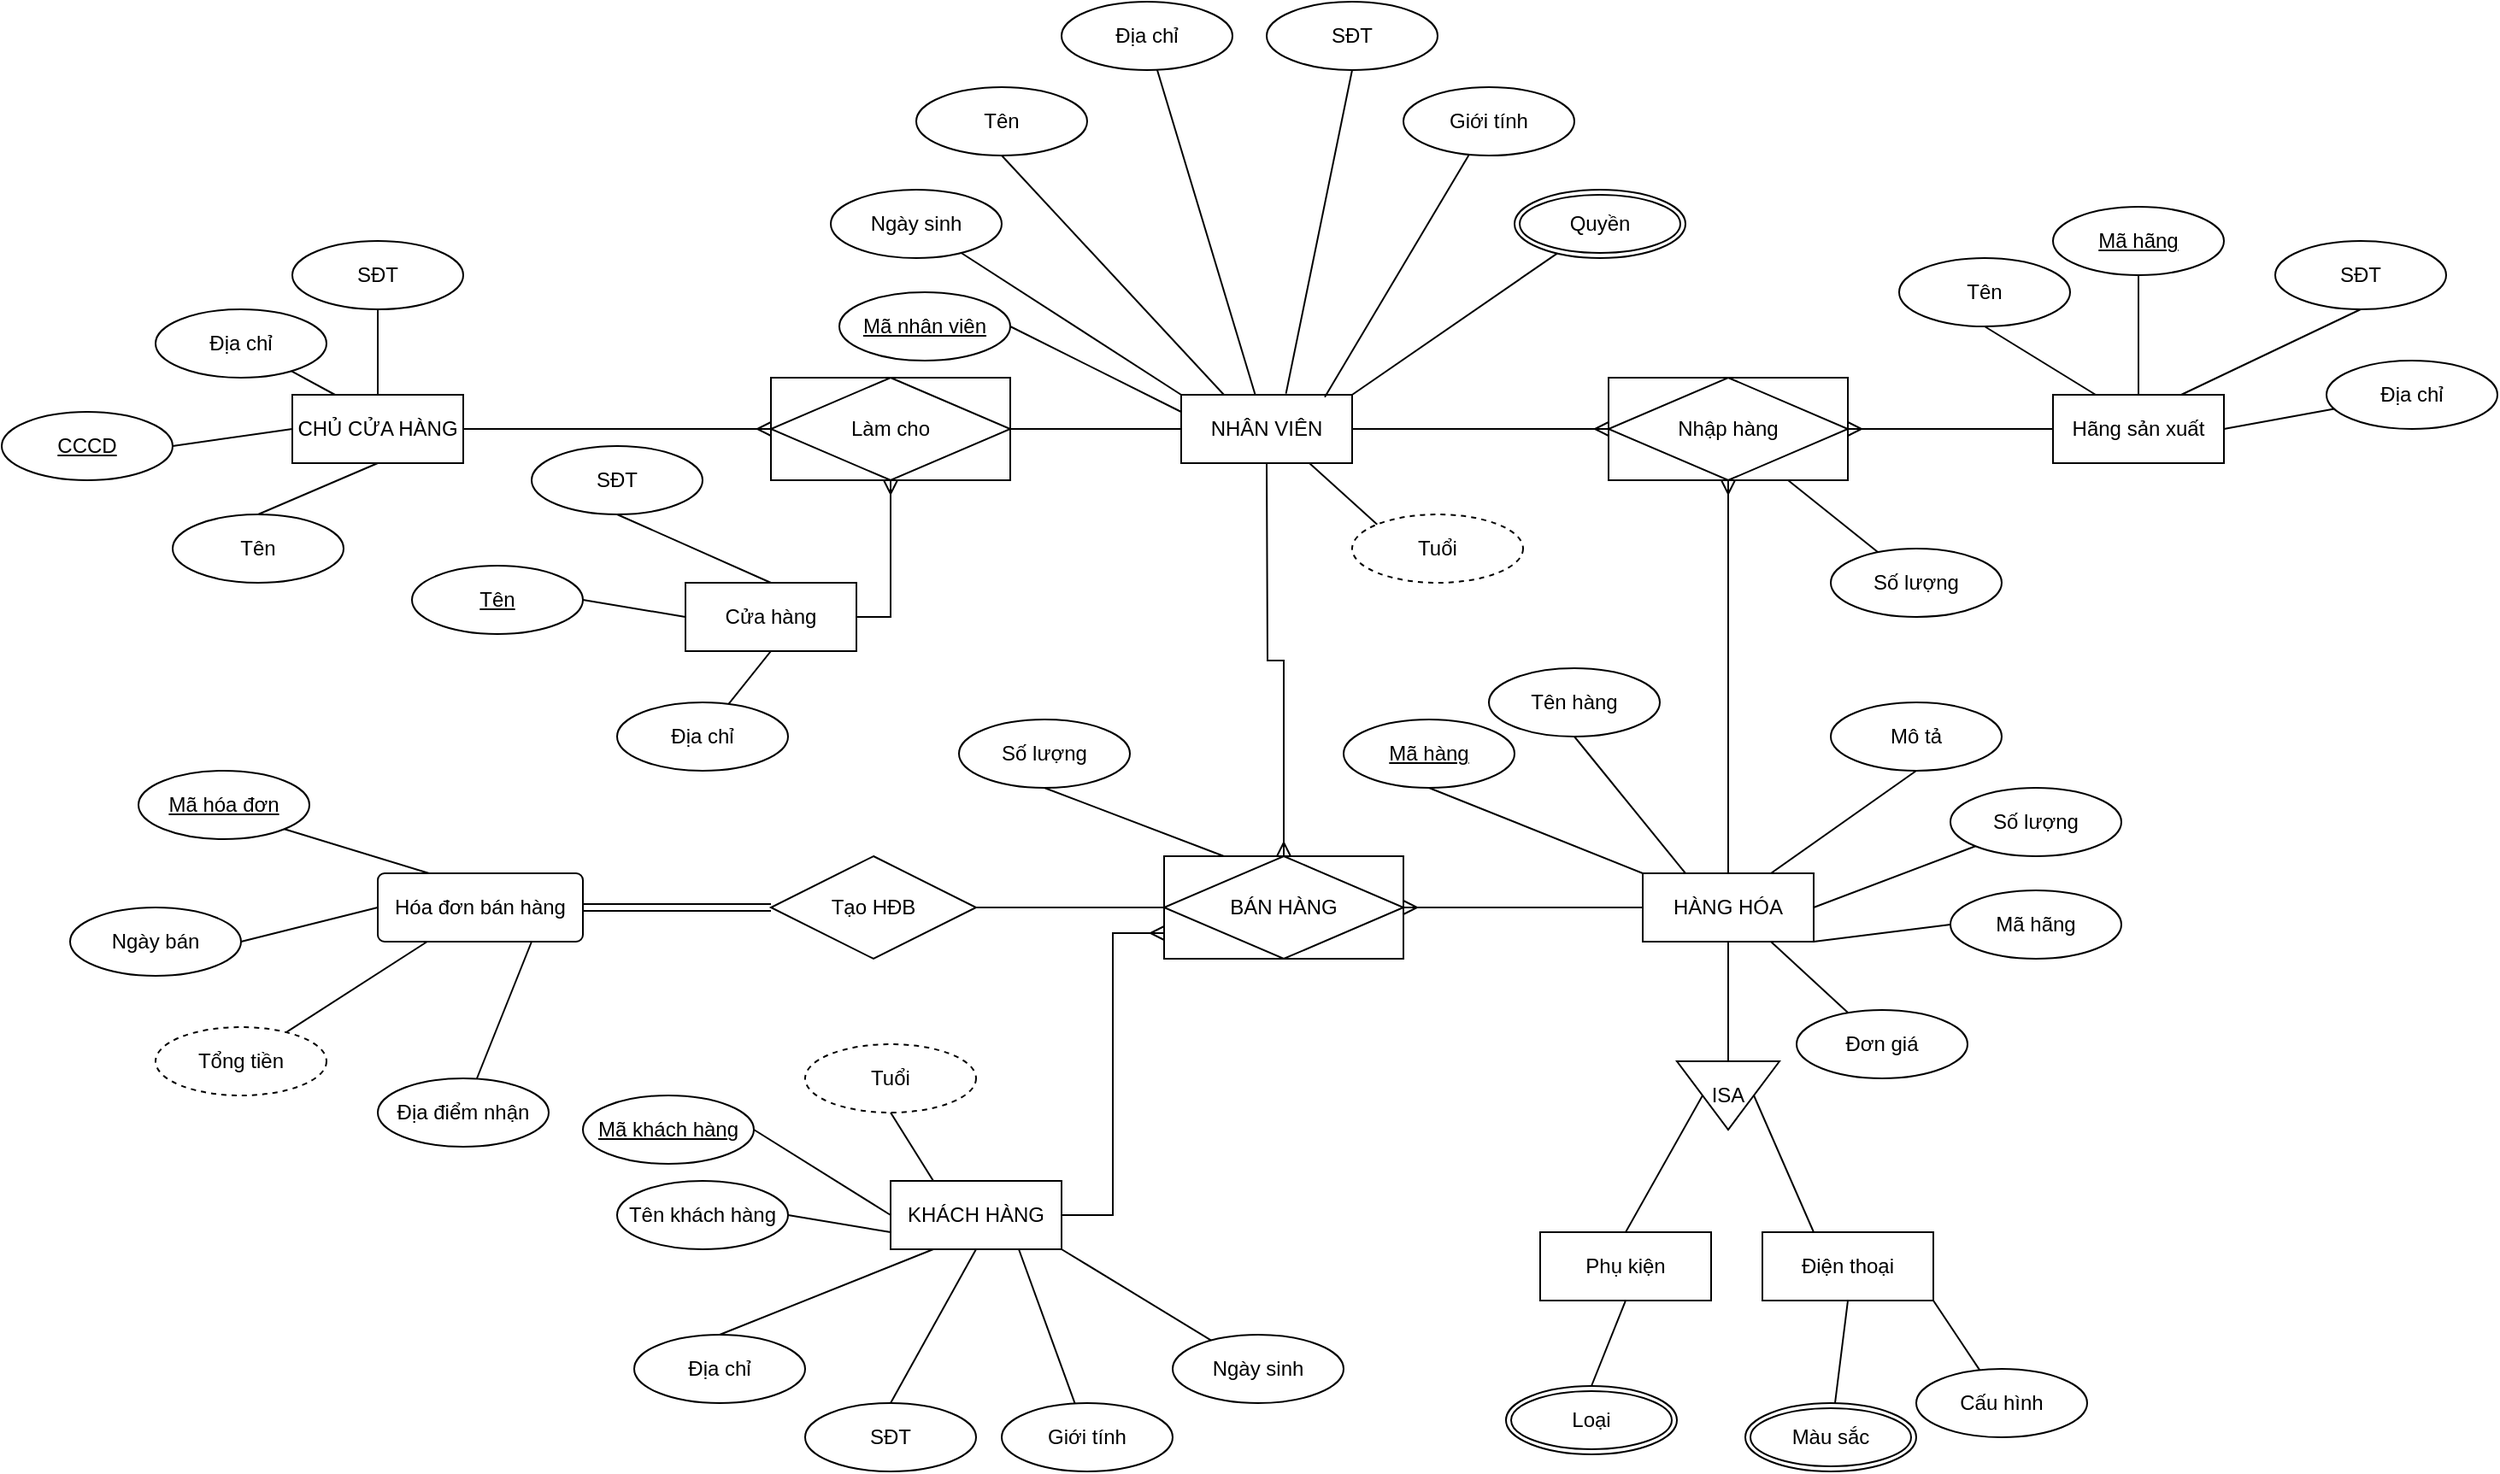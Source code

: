 <mxfile version="20.5.3" type="github">
  <diagram id="R2lEEEUBdFMjLlhIrx00" name="Page-1">
    <mxGraphModel dx="1632" dy="1568" grid="1" gridSize="10" guides="1" tooltips="1" connect="1" arrows="1" fold="1" page="1" pageScale="1" pageWidth="850" pageHeight="1100" math="0" shadow="0" extFonts="Permanent Marker^https://fonts.googleapis.com/css?family=Permanent+Marker">
      <root>
        <mxCell id="0" />
        <mxCell id="1" parent="0" />
        <mxCell id="MtX7xaCDXaW55iBjpOm6-78" value="Hóa đơn bán hàng" style="rounded=1;arcSize=10;whiteSpace=wrap;html=1;align=center;shadow=0;" parent="1" vertex="1">
          <mxGeometry x="10" y="360" width="120" height="40" as="geometry" />
        </mxCell>
        <mxCell id="MtX7xaCDXaW55iBjpOm6-1" value="BÁN HÀNG" style="shape=associativeEntity;whiteSpace=wrap;html=1;align=center;" parent="1" vertex="1">
          <mxGeometry x="470" y="350" width="140" height="60" as="geometry" />
        </mxCell>
        <mxCell id="MtX7xaCDXaW55iBjpOm6-67" value="Tạo HĐB" style="shape=rhombus;perimeter=rhombusPerimeter;whiteSpace=wrap;html=1;align=center;" parent="1" vertex="1">
          <mxGeometry x="240" y="350" width="120" height="60" as="geometry" />
        </mxCell>
        <mxCell id="MtX7xaCDXaW55iBjpOm6-68" value="" style="shape=link;html=1;rounded=0;exitX=0;exitY=0.5;exitDx=0;exitDy=0;entryX=1;entryY=0.5;entryDx=0;entryDy=0;" parent="1" source="MtX7xaCDXaW55iBjpOm6-67" target="MtX7xaCDXaW55iBjpOm6-78" edge="1">
          <mxGeometry relative="1" as="geometry">
            <mxPoint x="250" y="180" as="sourcePoint" />
            <mxPoint x="150" y="250" as="targetPoint" />
          </mxGeometry>
        </mxCell>
        <mxCell id="MtX7xaCDXaW55iBjpOm6-70" value="" style="endArrow=none;html=1;rounded=0;exitX=1;exitY=0.5;exitDx=0;exitDy=0;entryX=0;entryY=0.5;entryDx=0;entryDy=0;" parent="1" source="MtX7xaCDXaW55iBjpOm6-67" target="MtX7xaCDXaW55iBjpOm6-1" edge="1">
          <mxGeometry width="50" height="50" relative="1" as="geometry">
            <mxPoint x="400" y="270" as="sourcePoint" />
            <mxPoint x="450" y="220" as="targetPoint" />
          </mxGeometry>
        </mxCell>
        <mxCell id="MtX7xaCDXaW55iBjpOm6-81" value="" style="endArrow=none;html=1;rounded=0;exitX=0.75;exitY=1;exitDx=0;exitDy=0;" parent="1" source="MtX7xaCDXaW55iBjpOm6-78" target="MtX7xaCDXaW55iBjpOm6-82" edge="1">
          <mxGeometry relative="1" as="geometry">
            <mxPoint x="280" y="280" as="sourcePoint" />
            <mxPoint x="440" y="280" as="targetPoint" />
          </mxGeometry>
        </mxCell>
        <mxCell id="MtX7xaCDXaW55iBjpOm6-82" value="Địa điểm nhận" style="ellipse;whiteSpace=wrap;html=1;align=center;shadow=0;" parent="1" vertex="1">
          <mxGeometry x="10" y="480" width="100" height="40" as="geometry" />
        </mxCell>
        <mxCell id="MtX7xaCDXaW55iBjpOm6-83" value="" style="endArrow=none;html=1;rounded=0;" parent="1" source="MtX7xaCDXaW55iBjpOm6-78" target="MtX7xaCDXaW55iBjpOm6-84" edge="1">
          <mxGeometry relative="1" as="geometry">
            <mxPoint x="-100" y="320" as="sourcePoint" />
            <mxPoint x="60" y="320" as="targetPoint" />
          </mxGeometry>
        </mxCell>
        <mxCell id="MtX7xaCDXaW55iBjpOm6-84" value="Tổng tiền" style="ellipse;whiteSpace=wrap;html=1;align=center;dashed=1;shadow=0;" parent="1" vertex="1">
          <mxGeometry x="-120" y="450" width="100" height="40" as="geometry" />
        </mxCell>
        <mxCell id="MtX7xaCDXaW55iBjpOm6-87" value="Ngày bán" style="ellipse;whiteSpace=wrap;html=1;align=center;shadow=0;" parent="1" vertex="1">
          <mxGeometry x="-170" y="380" width="100" height="40" as="geometry" />
        </mxCell>
        <mxCell id="MtX7xaCDXaW55iBjpOm6-88" value="" style="endArrow=none;html=1;rounded=0;exitX=1;exitY=0.5;exitDx=0;exitDy=0;entryX=0;entryY=0.5;entryDx=0;entryDy=0;" parent="1" source="MtX7xaCDXaW55iBjpOm6-87" target="MtX7xaCDXaW55iBjpOm6-78" edge="1">
          <mxGeometry relative="1" as="geometry">
            <mxPoint x="-130" y="240" as="sourcePoint" />
            <mxPoint x="30" y="240" as="targetPoint" />
          </mxGeometry>
        </mxCell>
        <mxCell id="MtX7xaCDXaW55iBjpOm6-89" value="Mã hóa đơn" style="ellipse;whiteSpace=wrap;html=1;align=center;fontStyle=4;shadow=0;" parent="1" vertex="1">
          <mxGeometry x="-130" y="300" width="100" height="40" as="geometry" />
        </mxCell>
        <mxCell id="MtX7xaCDXaW55iBjpOm6-90" value="" style="endArrow=none;html=1;rounded=0;entryX=0.25;entryY=0;entryDx=0;entryDy=0;exitX=1;exitY=1;exitDx=0;exitDy=0;" parent="1" source="MtX7xaCDXaW55iBjpOm6-89" target="MtX7xaCDXaW55iBjpOm6-78" edge="1">
          <mxGeometry relative="1" as="geometry">
            <mxPoint x="-50" y="199.5" as="sourcePoint" />
            <mxPoint x="110" y="199.5" as="targetPoint" />
          </mxGeometry>
        </mxCell>
        <mxCell id="MtX7xaCDXaW55iBjpOm6-94" value="" style="edgeStyle=entityRelationEdgeStyle;fontSize=12;html=1;endArrow=ERmany;rounded=0;strokeColor=default;entryX=0;entryY=0.75;entryDx=0;entryDy=0;exitX=1;exitY=0.5;exitDx=0;exitDy=0;" parent="1" source="MtX7xaCDXaW55iBjpOm6-95" target="MtX7xaCDXaW55iBjpOm6-1" edge="1">
          <mxGeometry width="100" height="100" relative="1" as="geometry">
            <mxPoint x="420" y="490" as="sourcePoint" />
            <mxPoint x="500" y="370" as="targetPoint" />
          </mxGeometry>
        </mxCell>
        <mxCell id="MtX7xaCDXaW55iBjpOm6-95" value="KHÁCH HÀNG" style="whiteSpace=wrap;html=1;align=center;shadow=0;" parent="1" vertex="1">
          <mxGeometry x="310" y="540" width="100" height="40" as="geometry" />
        </mxCell>
        <mxCell id="MtX7xaCDXaW55iBjpOm6-96" value="" style="endArrow=none;html=1;rounded=0;strokeColor=default;entryX=0.25;entryY=0;entryDx=0;entryDy=0;exitX=0.5;exitY=1;exitDx=0;exitDy=0;" parent="1" source="MtX7xaCDXaW55iBjpOm6-97" target="MtX7xaCDXaW55iBjpOm6-1" edge="1">
          <mxGeometry relative="1" as="geometry">
            <mxPoint x="400" y="170" as="sourcePoint" />
            <mxPoint x="480" y="140" as="targetPoint" />
          </mxGeometry>
        </mxCell>
        <mxCell id="MtX7xaCDXaW55iBjpOm6-97" value="Số lượng" style="ellipse;whiteSpace=wrap;html=1;align=center;shadow=0;" parent="1" vertex="1">
          <mxGeometry x="350" y="270" width="100" height="40" as="geometry" />
        </mxCell>
        <mxCell id="MtX7xaCDXaW55iBjpOm6-98" value="Tuổi" style="ellipse;whiteSpace=wrap;html=1;align=center;dashed=1;shadow=0;" parent="1" vertex="1">
          <mxGeometry x="260" y="460" width="100" height="40" as="geometry" />
        </mxCell>
        <mxCell id="MtX7xaCDXaW55iBjpOm6-99" value="" style="endArrow=none;html=1;rounded=0;strokeColor=default;exitX=0.5;exitY=1;exitDx=0;exitDy=0;entryX=0.25;entryY=0;entryDx=0;entryDy=0;" parent="1" source="MtX7xaCDXaW55iBjpOm6-98" target="MtX7xaCDXaW55iBjpOm6-95" edge="1">
          <mxGeometry relative="1" as="geometry">
            <mxPoint x="120" y="550" as="sourcePoint" />
            <mxPoint x="280" y="550" as="targetPoint" />
          </mxGeometry>
        </mxCell>
        <mxCell id="MtX7xaCDXaW55iBjpOm6-100" value="Mã khách hàng" style="ellipse;whiteSpace=wrap;html=1;align=center;fontStyle=4;shadow=0;" parent="1" vertex="1">
          <mxGeometry x="130" y="490" width="100" height="40" as="geometry" />
        </mxCell>
        <mxCell id="MtX7xaCDXaW55iBjpOm6-101" value="" style="endArrow=none;html=1;rounded=0;strokeColor=default;exitX=1;exitY=0.5;exitDx=0;exitDy=0;entryX=0;entryY=0.5;entryDx=0;entryDy=0;" parent="1" source="MtX7xaCDXaW55iBjpOm6-100" target="MtX7xaCDXaW55iBjpOm6-95" edge="1">
          <mxGeometry relative="1" as="geometry">
            <mxPoint x="210" y="560" as="sourcePoint" />
            <mxPoint x="310" y="490" as="targetPoint" />
          </mxGeometry>
        </mxCell>
        <mxCell id="MtX7xaCDXaW55iBjpOm6-103" value="Tên khách hàng" style="ellipse;whiteSpace=wrap;html=1;align=center;shadow=0;" parent="1" vertex="1">
          <mxGeometry x="150" y="540" width="100" height="40" as="geometry" />
        </mxCell>
        <mxCell id="MtX7xaCDXaW55iBjpOm6-104" value="" style="endArrow=none;html=1;rounded=0;strokeColor=default;exitX=1;exitY=0.5;exitDx=0;exitDy=0;entryX=0;entryY=0.75;entryDx=0;entryDy=0;" parent="1" source="MtX7xaCDXaW55iBjpOm6-103" target="MtX7xaCDXaW55iBjpOm6-95" edge="1">
          <mxGeometry relative="1" as="geometry">
            <mxPoint x="260" y="529.38" as="sourcePoint" />
            <mxPoint x="410" y="529" as="targetPoint" />
          </mxGeometry>
        </mxCell>
        <mxCell id="MtX7xaCDXaW55iBjpOm6-105" value="Địa chỉ" style="ellipse;whiteSpace=wrap;html=1;align=center;shadow=0;" parent="1" vertex="1">
          <mxGeometry x="160" y="630" width="100" height="40" as="geometry" />
        </mxCell>
        <mxCell id="MtX7xaCDXaW55iBjpOm6-106" value="" style="endArrow=none;html=1;rounded=0;strokeColor=default;exitX=0.5;exitY=0;exitDx=0;exitDy=0;entryX=0.25;entryY=1;entryDx=0;entryDy=0;" parent="1" source="MtX7xaCDXaW55iBjpOm6-105" target="MtX7xaCDXaW55iBjpOm6-95" edge="1">
          <mxGeometry relative="1" as="geometry">
            <mxPoint x="20" y="390" as="sourcePoint" />
            <mxPoint x="180" y="390" as="targetPoint" />
          </mxGeometry>
        </mxCell>
        <mxCell id="MtX7xaCDXaW55iBjpOm6-107" value="" style="endArrow=none;html=1;rounded=0;strokeColor=default;exitX=0.5;exitY=0;exitDx=0;exitDy=0;entryX=0.5;entryY=1;entryDx=0;entryDy=0;" parent="1" source="MtX7xaCDXaW55iBjpOm6-109" target="MtX7xaCDXaW55iBjpOm6-95" edge="1">
          <mxGeometry relative="1" as="geometry">
            <mxPoint x="20" y="390" as="sourcePoint" />
            <mxPoint x="180" y="390" as="targetPoint" />
          </mxGeometry>
        </mxCell>
        <mxCell id="MtX7xaCDXaW55iBjpOm6-109" value="SĐT" style="ellipse;whiteSpace=wrap;html=1;align=center;shadow=0;" parent="1" vertex="1">
          <mxGeometry x="260" y="670" width="100" height="40" as="geometry" />
        </mxCell>
        <mxCell id="MtX7xaCDXaW55iBjpOm6-113" value="" style="endArrow=none;html=1;rounded=0;strokeColor=default;exitX=0.75;exitY=1;exitDx=0;exitDy=0;" parent="1" source="MtX7xaCDXaW55iBjpOm6-95" target="MtX7xaCDXaW55iBjpOm6-114" edge="1">
          <mxGeometry relative="1" as="geometry">
            <mxPoint x="20" y="390" as="sourcePoint" />
            <mxPoint x="480" y="550" as="targetPoint" />
          </mxGeometry>
        </mxCell>
        <mxCell id="MtX7xaCDXaW55iBjpOm6-114" value="Giới tính" style="ellipse;whiteSpace=wrap;html=1;align=center;shadow=0;" parent="1" vertex="1">
          <mxGeometry x="375" y="670" width="100" height="40" as="geometry" />
        </mxCell>
        <mxCell id="MtX7xaCDXaW55iBjpOm6-115" value="" style="endArrow=none;html=1;rounded=0;strokeColor=default;exitX=1;exitY=1;exitDx=0;exitDy=0;" parent="1" source="MtX7xaCDXaW55iBjpOm6-95" target="MtX7xaCDXaW55iBjpOm6-116" edge="1">
          <mxGeometry relative="1" as="geometry">
            <mxPoint x="20" y="390" as="sourcePoint" />
            <mxPoint x="570" y="550" as="targetPoint" />
          </mxGeometry>
        </mxCell>
        <mxCell id="MtX7xaCDXaW55iBjpOm6-116" value="Ngày sinh" style="ellipse;whiteSpace=wrap;html=1;align=center;shadow=0;direction=west;" parent="1" vertex="1">
          <mxGeometry x="475" y="630" width="100" height="40" as="geometry" />
        </mxCell>
        <mxCell id="a2MiJJkGT9Ku3auaw1OA-1" value="" style="edgeStyle=orthogonalEdgeStyle;fontSize=12;html=1;endArrow=ERmany;rounded=0;elbow=vertical;entryX=0.5;entryY=0;entryDx=0;entryDy=0;" parent="1" target="MtX7xaCDXaW55iBjpOm6-1" edge="1">
          <mxGeometry width="100" height="100" relative="1" as="geometry">
            <mxPoint x="530" y="120" as="sourcePoint" />
            <mxPoint x="530" y="220" as="targetPoint" />
          </mxGeometry>
        </mxCell>
        <mxCell id="a2MiJJkGT9Ku3auaw1OA-3" value="NHÂN VIÊN" style="whiteSpace=wrap;html=1;align=center;" parent="1" vertex="1">
          <mxGeometry x="480" y="80" width="100" height="40" as="geometry" />
        </mxCell>
        <mxCell id="a2MiJJkGT9Ku3auaw1OA-4" value="Tuổi" style="ellipse;whiteSpace=wrap;html=1;align=center;dashed=1;" parent="1" vertex="1">
          <mxGeometry x="580" y="150" width="100" height="40" as="geometry" />
        </mxCell>
        <mxCell id="a2MiJJkGT9Ku3auaw1OA-7" value="Quyền" style="ellipse;shape=doubleEllipse;margin=3;whiteSpace=wrap;html=1;align=center;" parent="1" vertex="1">
          <mxGeometry x="675" y="-40" width="100" height="40" as="geometry" />
        </mxCell>
        <mxCell id="a2MiJJkGT9Ku3auaw1OA-10" value="" style="endArrow=none;html=1;rounded=0;elbow=vertical;exitX=0.75;exitY=1;exitDx=0;exitDy=0;entryX=0;entryY=0;entryDx=0;entryDy=0;" parent="1" source="a2MiJJkGT9Ku3auaw1OA-3" target="a2MiJJkGT9Ku3auaw1OA-4" edge="1">
          <mxGeometry relative="1" as="geometry">
            <mxPoint x="490" y="250" as="sourcePoint" />
            <mxPoint x="650" y="250" as="targetPoint" />
          </mxGeometry>
        </mxCell>
        <mxCell id="a2MiJJkGT9Ku3auaw1OA-11" value="" style="endArrow=none;html=1;rounded=0;elbow=vertical;exitX=1;exitY=0;exitDx=0;exitDy=0;" parent="1" source="a2MiJJkGT9Ku3auaw1OA-3" target="a2MiJJkGT9Ku3auaw1OA-7" edge="1">
          <mxGeometry relative="1" as="geometry">
            <mxPoint x="490" y="250" as="sourcePoint" />
            <mxPoint x="650" y="250" as="targetPoint" />
          </mxGeometry>
        </mxCell>
        <mxCell id="a2MiJJkGT9Ku3auaw1OA-12" value="" style="endArrow=none;html=1;rounded=0;elbow=vertical;exitX=0.84;exitY=0.033;exitDx=0;exitDy=0;exitPerimeter=0;" parent="1" source="a2MiJJkGT9Ku3auaw1OA-3" target="a2MiJJkGT9Ku3auaw1OA-13" edge="1">
          <mxGeometry relative="1" as="geometry">
            <mxPoint x="490" y="250" as="sourcePoint" />
            <mxPoint x="640" y="70" as="targetPoint" />
          </mxGeometry>
        </mxCell>
        <mxCell id="a2MiJJkGT9Ku3auaw1OA-13" value="Giới tính" style="ellipse;whiteSpace=wrap;html=1;align=center;" parent="1" vertex="1">
          <mxGeometry x="610" y="-100" width="100" height="40" as="geometry" />
        </mxCell>
        <mxCell id="a2MiJJkGT9Ku3auaw1OA-14" value="SĐT" style="ellipse;whiteSpace=wrap;html=1;align=center;" parent="1" vertex="1">
          <mxGeometry x="530" y="-150" width="100" height="40" as="geometry" />
        </mxCell>
        <mxCell id="a2MiJJkGT9Ku3auaw1OA-15" value="" style="endArrow=none;html=1;rounded=0;elbow=vertical;entryX=0.5;entryY=1;entryDx=0;entryDy=0;exitX=0.613;exitY=-0.017;exitDx=0;exitDy=0;exitPerimeter=0;" parent="1" source="a2MiJJkGT9Ku3auaw1OA-3" target="a2MiJJkGT9Ku3auaw1OA-14" edge="1">
          <mxGeometry relative="1" as="geometry">
            <mxPoint x="550" y="80" as="sourcePoint" />
            <mxPoint x="650" y="250" as="targetPoint" />
          </mxGeometry>
        </mxCell>
        <mxCell id="a2MiJJkGT9Ku3auaw1OA-17" value="" style="endArrow=none;html=1;rounded=0;elbow=vertical;exitX=0.433;exitY=0;exitDx=0;exitDy=0;exitPerimeter=0;" parent="1" source="a2MiJJkGT9Ku3auaw1OA-3" target="a2MiJJkGT9Ku3auaw1OA-18" edge="1">
          <mxGeometry relative="1" as="geometry">
            <mxPoint x="490" y="250" as="sourcePoint" />
            <mxPoint x="460" y="50" as="targetPoint" />
          </mxGeometry>
        </mxCell>
        <mxCell id="a2MiJJkGT9Ku3auaw1OA-18" value="Địa chỉ" style="ellipse;whiteSpace=wrap;html=1;align=center;" parent="1" vertex="1">
          <mxGeometry x="410" y="-150" width="100" height="40" as="geometry" />
        </mxCell>
        <mxCell id="a2MiJJkGT9Ku3auaw1OA-20" value="Tên" style="ellipse;whiteSpace=wrap;html=1;align=center;" parent="1" vertex="1">
          <mxGeometry x="325" y="-100" width="100" height="40" as="geometry" />
        </mxCell>
        <mxCell id="a2MiJJkGT9Ku3auaw1OA-21" value="" style="endArrow=none;html=1;rounded=0;elbow=vertical;exitX=0.5;exitY=1;exitDx=0;exitDy=0;entryX=0.25;entryY=0;entryDx=0;entryDy=0;" parent="1" source="a2MiJJkGT9Ku3auaw1OA-20" target="a2MiJJkGT9Ku3auaw1OA-3" edge="1">
          <mxGeometry relative="1" as="geometry">
            <mxPoint x="490" y="250" as="sourcePoint" />
            <mxPoint x="650" y="250" as="targetPoint" />
          </mxGeometry>
        </mxCell>
        <mxCell id="a2MiJJkGT9Ku3auaw1OA-23" value="" style="endArrow=none;html=1;rounded=0;elbow=vertical;exitX=0;exitY=0;exitDx=0;exitDy=0;" parent="1" source="a2MiJJkGT9Ku3auaw1OA-3" target="a2MiJJkGT9Ku3auaw1OA-24" edge="1">
          <mxGeometry relative="1" as="geometry">
            <mxPoint x="490" y="250" as="sourcePoint" />
            <mxPoint x="410" y="120" as="targetPoint" />
          </mxGeometry>
        </mxCell>
        <mxCell id="a2MiJJkGT9Ku3auaw1OA-24" value="Ngày sinh" style="ellipse;whiteSpace=wrap;html=1;align=center;" parent="1" vertex="1">
          <mxGeometry x="275" y="-40" width="100" height="40" as="geometry" />
        </mxCell>
        <mxCell id="a2MiJJkGT9Ku3auaw1OA-26" value="" style="endArrow=none;html=1;rounded=0;elbow=vertical;exitX=0;exitY=0.25;exitDx=0;exitDy=0;entryX=1;entryY=0.5;entryDx=0;entryDy=0;" parent="1" source="a2MiJJkGT9Ku3auaw1OA-3" target="a2MiJJkGT9Ku3auaw1OA-30" edge="1">
          <mxGeometry relative="1" as="geometry">
            <mxPoint x="310" y="250" as="sourcePoint" />
            <mxPoint x="382.76" y="149.634" as="targetPoint" />
          </mxGeometry>
        </mxCell>
        <mxCell id="a2MiJJkGT9Ku3auaw1OA-30" value="Mã nhân viên" style="ellipse;whiteSpace=wrap;html=1;align=center;fontStyle=4;" parent="1" vertex="1">
          <mxGeometry x="280" y="20" width="100" height="40" as="geometry" />
        </mxCell>
        <mxCell id="a2MiJJkGT9Ku3auaw1OA-34" value="Làm cho" style="shape=associativeEntity;whiteSpace=wrap;html=1;align=center;" parent="1" vertex="1">
          <mxGeometry x="240" y="70" width="140" height="60" as="geometry" />
        </mxCell>
        <mxCell id="a2MiJJkGT9Ku3auaw1OA-35" value="" style="endArrow=none;html=1;rounded=0;elbow=vertical;exitX=1;exitY=0.5;exitDx=0;exitDy=0;entryX=0;entryY=0.5;entryDx=0;entryDy=0;" parent="1" source="a2MiJJkGT9Ku3auaw1OA-34" target="a2MiJJkGT9Ku3auaw1OA-3" edge="1">
          <mxGeometry relative="1" as="geometry">
            <mxPoint x="310" y="90" as="sourcePoint" />
            <mxPoint x="470" y="90" as="targetPoint" />
          </mxGeometry>
        </mxCell>
        <mxCell id="a2MiJJkGT9Ku3auaw1OA-39" value="" style="edgeStyle=orthogonalEdgeStyle;fontSize=12;html=1;endArrow=ERmany;rounded=0;elbow=vertical;entryX=0.5;entryY=1;entryDx=0;entryDy=0;exitX=1;exitY=0.5;exitDx=0;exitDy=0;" parent="1" source="a2MiJJkGT9Ku3auaw1OA-40" target="a2MiJJkGT9Ku3auaw1OA-34" edge="1">
          <mxGeometry width="100" height="100" relative="1" as="geometry">
            <mxPoint x="190" y="190" as="sourcePoint" />
            <mxPoint x="140" y="150" as="targetPoint" />
          </mxGeometry>
        </mxCell>
        <mxCell id="a2MiJJkGT9Ku3auaw1OA-40" value="Cửa hàng" style="whiteSpace=wrap;html=1;align=center;" parent="1" vertex="1">
          <mxGeometry x="190" y="190" width="100" height="40" as="geometry" />
        </mxCell>
        <mxCell id="a2MiJJkGT9Ku3auaw1OA-41" value="SĐT" style="ellipse;whiteSpace=wrap;html=1;align=center;" parent="1" vertex="1">
          <mxGeometry x="100" y="110" width="100" height="40" as="geometry" />
        </mxCell>
        <mxCell id="a2MiJJkGT9Ku3auaw1OA-42" value="Tên" style="ellipse;whiteSpace=wrap;html=1;align=center;fontStyle=4;" parent="1" vertex="1">
          <mxGeometry x="30" y="180" width="100" height="40" as="geometry" />
        </mxCell>
        <mxCell id="a2MiJJkGT9Ku3auaw1OA-43" value="" style="endArrow=none;html=1;rounded=0;elbow=vertical;exitX=0.5;exitY=1;exitDx=0;exitDy=0;entryX=0.5;entryY=0;entryDx=0;entryDy=0;" parent="1" source="a2MiJJkGT9Ku3auaw1OA-41" target="a2MiJJkGT9Ku3auaw1OA-40" edge="1">
          <mxGeometry relative="1" as="geometry">
            <mxPoint x="10" y="200" as="sourcePoint" />
            <mxPoint x="170" y="200" as="targetPoint" />
          </mxGeometry>
        </mxCell>
        <mxCell id="a2MiJJkGT9Ku3auaw1OA-44" value="" style="endArrow=none;html=1;rounded=0;elbow=vertical;exitX=1;exitY=0.5;exitDx=0;exitDy=0;entryX=0;entryY=0.5;entryDx=0;entryDy=0;" parent="1" source="a2MiJJkGT9Ku3auaw1OA-42" target="a2MiJJkGT9Ku3auaw1OA-40" edge="1">
          <mxGeometry relative="1" as="geometry">
            <mxPoint x="10" y="200" as="sourcePoint" />
            <mxPoint x="170" y="200" as="targetPoint" />
          </mxGeometry>
        </mxCell>
        <mxCell id="a2MiJJkGT9Ku3auaw1OA-45" value="" style="endArrow=none;html=1;rounded=0;elbow=vertical;exitX=0.5;exitY=1;exitDx=0;exitDy=0;" parent="1" source="a2MiJJkGT9Ku3auaw1OA-40" target="a2MiJJkGT9Ku3auaw1OA-46" edge="1">
          <mxGeometry relative="1" as="geometry">
            <mxPoint x="10" y="200" as="sourcePoint" />
            <mxPoint x="160" y="300" as="targetPoint" />
          </mxGeometry>
        </mxCell>
        <mxCell id="a2MiJJkGT9Ku3auaw1OA-46" value="Địa chỉ" style="ellipse;whiteSpace=wrap;html=1;align=center;" parent="1" vertex="1">
          <mxGeometry x="150" y="260" width="100" height="40" as="geometry" />
        </mxCell>
        <mxCell id="a2MiJJkGT9Ku3auaw1OA-47" value="" style="edgeStyle=entityRelationEdgeStyle;fontSize=12;html=1;endArrow=ERmany;rounded=0;elbow=vertical;entryX=0;entryY=0.5;entryDx=0;entryDy=0;exitX=1;exitY=0.5;exitDx=0;exitDy=0;" parent="1" source="a2MiJJkGT9Ku3auaw1OA-48" target="a2MiJJkGT9Ku3auaw1OA-34" edge="1">
          <mxGeometry width="100" height="100" relative="1" as="geometry">
            <mxPoint x="70" y="100" as="sourcePoint" />
            <mxPoint x="140" y="150" as="targetPoint" />
          </mxGeometry>
        </mxCell>
        <mxCell id="a2MiJJkGT9Ku3auaw1OA-48" value="CHỦ CỬA HÀNG" style="whiteSpace=wrap;html=1;align=center;" parent="1" vertex="1">
          <mxGeometry x="-40" y="80" width="100" height="40" as="geometry" />
        </mxCell>
        <mxCell id="a2MiJJkGT9Ku3auaw1OA-50" value="Tên" style="ellipse;whiteSpace=wrap;html=1;align=center;" parent="1" vertex="1">
          <mxGeometry x="-110" y="150" width="100" height="40" as="geometry" />
        </mxCell>
        <mxCell id="a2MiJJkGT9Ku3auaw1OA-53" value="" style="endArrow=none;html=1;rounded=0;elbow=vertical;exitX=0.5;exitY=0;exitDx=0;exitDy=0;entryX=0.5;entryY=1;entryDx=0;entryDy=0;" parent="1" source="a2MiJJkGT9Ku3auaw1OA-50" target="a2MiJJkGT9Ku3auaw1OA-48" edge="1">
          <mxGeometry relative="1" as="geometry">
            <mxPoint x="10" y="200" as="sourcePoint" />
            <mxPoint x="170" y="200" as="targetPoint" />
          </mxGeometry>
        </mxCell>
        <mxCell id="a2MiJJkGT9Ku3auaw1OA-54" value="SĐT" style="ellipse;whiteSpace=wrap;html=1;align=center;" parent="1" vertex="1">
          <mxGeometry x="-40" y="-10" width="100" height="40" as="geometry" />
        </mxCell>
        <mxCell id="a2MiJJkGT9Ku3auaw1OA-55" value="" style="endArrow=none;html=1;rounded=0;elbow=vertical;exitX=0.5;exitY=1;exitDx=0;exitDy=0;entryX=0.5;entryY=0;entryDx=0;entryDy=0;" parent="1" source="a2MiJJkGT9Ku3auaw1OA-54" target="a2MiJJkGT9Ku3auaw1OA-48" edge="1">
          <mxGeometry relative="1" as="geometry">
            <mxPoint x="10" y="200" as="sourcePoint" />
            <mxPoint x="170" y="200" as="targetPoint" />
          </mxGeometry>
        </mxCell>
        <mxCell id="a2MiJJkGT9Ku3auaw1OA-56" value="" style="endArrow=none;html=1;rounded=0;elbow=vertical;exitX=0.25;exitY=0;exitDx=0;exitDy=0;" parent="1" source="a2MiJJkGT9Ku3auaw1OA-48" target="a2MiJJkGT9Ku3auaw1OA-57" edge="1">
          <mxGeometry relative="1" as="geometry">
            <mxPoint x="10" y="200" as="sourcePoint" />
            <mxPoint x="-70" y="50" as="targetPoint" />
          </mxGeometry>
        </mxCell>
        <mxCell id="a2MiJJkGT9Ku3auaw1OA-57" value="Địa chỉ" style="ellipse;whiteSpace=wrap;html=1;align=center;" parent="1" vertex="1">
          <mxGeometry x="-120" y="30" width="100" height="40" as="geometry" />
        </mxCell>
        <mxCell id="a2MiJJkGT9Ku3auaw1OA-58" value="" style="endArrow=none;html=1;rounded=0;elbow=vertical;exitX=0;exitY=0.5;exitDx=0;exitDy=0;entryX=1;entryY=0.5;entryDx=0;entryDy=0;" parent="1" source="a2MiJJkGT9Ku3auaw1OA-48" target="a2MiJJkGT9Ku3auaw1OA-60" edge="1">
          <mxGeometry relative="1" as="geometry">
            <mxPoint x="10" y="200" as="sourcePoint" />
            <mxPoint x="-113.846" y="112.308" as="targetPoint" />
          </mxGeometry>
        </mxCell>
        <mxCell id="a2MiJJkGT9Ku3auaw1OA-60" value="CCCD" style="ellipse;whiteSpace=wrap;html=1;align=center;fontStyle=4;" parent="1" vertex="1">
          <mxGeometry x="-210" y="90" width="100" height="40" as="geometry" />
        </mxCell>
        <mxCell id="a2MiJJkGT9Ku3auaw1OA-62" value="" style="fontSize=12;html=1;endArrow=ERmany;rounded=0;elbow=vertical;exitX=0;exitY=0.5;exitDx=0;exitDy=0;" parent="1" source="a2MiJJkGT9Ku3auaw1OA-63" target="MtX7xaCDXaW55iBjpOm6-1" edge="1">
          <mxGeometry width="100" height="100" relative="1" as="geometry">
            <mxPoint x="750" y="380" as="sourcePoint" />
            <mxPoint x="780" y="190" as="targetPoint" />
          </mxGeometry>
        </mxCell>
        <mxCell id="a2MiJJkGT9Ku3auaw1OA-63" value="HÀNG HÓA" style="whiteSpace=wrap;html=1;align=center;" parent="1" vertex="1">
          <mxGeometry x="750" y="360" width="100" height="40" as="geometry" />
        </mxCell>
        <mxCell id="a2MiJJkGT9Ku3auaw1OA-64" value="" style="endArrow=none;html=1;rounded=0;elbow=vertical;entryX=0.25;entryY=0;entryDx=0;entryDy=0;exitX=0.5;exitY=1;exitDx=0;exitDy=0;" parent="1" source="a2MiJJkGT9Ku3auaw1OA-65" target="a2MiJJkGT9Ku3auaw1OA-63" edge="1">
          <mxGeometry relative="1" as="geometry">
            <mxPoint x="700" y="320" as="sourcePoint" />
            <mxPoint x="820" y="250" as="targetPoint" />
          </mxGeometry>
        </mxCell>
        <mxCell id="a2MiJJkGT9Ku3auaw1OA-65" value="Tên hàng" style="ellipse;whiteSpace=wrap;html=1;align=center;" parent="1" vertex="1">
          <mxGeometry x="660" y="240" width="100" height="40" as="geometry" />
        </mxCell>
        <mxCell id="a2MiJJkGT9Ku3auaw1OA-66" value="" style="endArrow=none;html=1;rounded=0;elbow=vertical;entryX=0;entryY=0;entryDx=0;entryDy=0;exitX=0.5;exitY=1;exitDx=0;exitDy=0;" parent="1" source="a2MiJJkGT9Ku3auaw1OA-67" target="a2MiJJkGT9Ku3auaw1OA-63" edge="1">
          <mxGeometry relative="1" as="geometry">
            <mxPoint x="660" y="250" as="sourcePoint" />
            <mxPoint x="820" y="250" as="targetPoint" />
          </mxGeometry>
        </mxCell>
        <mxCell id="a2MiJJkGT9Ku3auaw1OA-67" value="Mã hàng" style="ellipse;whiteSpace=wrap;html=1;align=center;fontStyle=4;" parent="1" vertex="1">
          <mxGeometry x="575" y="270" width="100" height="40" as="geometry" />
        </mxCell>
        <mxCell id="a2MiJJkGT9Ku3auaw1OA-68" value="" style="endArrow=none;html=1;rounded=0;elbow=vertical;exitX=0.75;exitY=0;exitDx=0;exitDy=0;entryX=0.5;entryY=1;entryDx=0;entryDy=0;" parent="1" source="a2MiJJkGT9Ku3auaw1OA-63" target="a2MiJJkGT9Ku3auaw1OA-69" edge="1">
          <mxGeometry relative="1" as="geometry">
            <mxPoint x="660" y="250" as="sourcePoint" />
            <mxPoint x="880" y="300" as="targetPoint" />
          </mxGeometry>
        </mxCell>
        <mxCell id="a2MiJJkGT9Ku3auaw1OA-69" value="Mô tả" style="ellipse;whiteSpace=wrap;html=1;align=center;" parent="1" vertex="1">
          <mxGeometry x="860" y="260" width="100" height="40" as="geometry" />
        </mxCell>
        <mxCell id="a2MiJJkGT9Ku3auaw1OA-70" value="Số lượng" style="ellipse;whiteSpace=wrap;html=1;align=center;" parent="1" vertex="1">
          <mxGeometry x="930" y="310" width="100" height="40" as="geometry" />
        </mxCell>
        <mxCell id="a2MiJJkGT9Ku3auaw1OA-71" value="" style="endArrow=none;html=1;rounded=0;elbow=vertical;exitX=1;exitY=0.5;exitDx=0;exitDy=0;entryX=0;entryY=1;entryDx=0;entryDy=0;" parent="1" source="a2MiJJkGT9Ku3auaw1OA-63" target="a2MiJJkGT9Ku3auaw1OA-70" edge="1">
          <mxGeometry relative="1" as="geometry">
            <mxPoint x="660" y="250" as="sourcePoint" />
            <mxPoint x="820" y="250" as="targetPoint" />
          </mxGeometry>
        </mxCell>
        <mxCell id="a2MiJJkGT9Ku3auaw1OA-72" value="Mã hãng" style="ellipse;whiteSpace=wrap;html=1;align=center;" parent="1" vertex="1">
          <mxGeometry x="930" y="370" width="100" height="40" as="geometry" />
        </mxCell>
        <mxCell id="a2MiJJkGT9Ku3auaw1OA-73" value="" style="endArrow=none;html=1;rounded=0;elbow=vertical;exitX=1;exitY=1;exitDx=0;exitDy=0;entryX=0;entryY=0.5;entryDx=0;entryDy=0;" parent="1" source="a2MiJJkGT9Ku3auaw1OA-63" target="a2MiJJkGT9Ku3auaw1OA-72" edge="1">
          <mxGeometry relative="1" as="geometry">
            <mxPoint x="660" y="250" as="sourcePoint" />
            <mxPoint x="820" y="250" as="targetPoint" />
          </mxGeometry>
        </mxCell>
        <mxCell id="a2MiJJkGT9Ku3auaw1OA-74" value="" style="endArrow=none;html=1;rounded=0;elbow=vertical;exitX=0.75;exitY=1;exitDx=0;exitDy=0;" parent="1" source="a2MiJJkGT9Ku3auaw1OA-63" target="a2MiJJkGT9Ku3auaw1OA-75" edge="1">
          <mxGeometry relative="1" as="geometry">
            <mxPoint x="660" y="250" as="sourcePoint" />
            <mxPoint x="900" y="440" as="targetPoint" />
          </mxGeometry>
        </mxCell>
        <mxCell id="a2MiJJkGT9Ku3auaw1OA-75" value="Đơn giá" style="ellipse;whiteSpace=wrap;html=1;align=center;" parent="1" vertex="1">
          <mxGeometry x="840" y="440" width="100" height="40" as="geometry" />
        </mxCell>
        <mxCell id="a2MiJJkGT9Ku3auaw1OA-78" value="ISA" style="triangle;whiteSpace=wrap;html=1;direction=south;" parent="1" vertex="1">
          <mxGeometry x="770" y="470" width="60" height="40" as="geometry" />
        </mxCell>
        <mxCell id="a2MiJJkGT9Ku3auaw1OA-79" value="" style="endArrow=none;html=1;rounded=0;elbow=vertical;exitX=0;exitY=0.5;exitDx=0;exitDy=0;entryX=0.5;entryY=1;entryDx=0;entryDy=0;" parent="1" source="a2MiJJkGT9Ku3auaw1OA-78" target="a2MiJJkGT9Ku3auaw1OA-63" edge="1">
          <mxGeometry relative="1" as="geometry">
            <mxPoint x="650" y="450" as="sourcePoint" />
            <mxPoint x="810" y="450" as="targetPoint" />
          </mxGeometry>
        </mxCell>
        <mxCell id="a2MiJJkGT9Ku3auaw1OA-80" value="" style="endArrow=none;html=1;rounded=0;elbow=vertical;entryX=0.5;entryY=1;entryDx=0;entryDy=0;exitX=0.5;exitY=0;exitDx=0;exitDy=0;" parent="1" source="a2MiJJkGT9Ku3auaw1OA-82" target="a2MiJJkGT9Ku3auaw1OA-78" edge="1">
          <mxGeometry relative="1" as="geometry">
            <mxPoint x="740" y="570" as="sourcePoint" />
            <mxPoint x="810" y="450" as="targetPoint" />
          </mxGeometry>
        </mxCell>
        <mxCell id="a2MiJJkGT9Ku3auaw1OA-81" value="" style="endArrow=none;html=1;rounded=0;elbow=vertical;exitX=0.5;exitY=0;exitDx=0;exitDy=0;" parent="1" source="a2MiJJkGT9Ku3auaw1OA-78" edge="1">
          <mxGeometry relative="1" as="geometry">
            <mxPoint x="650" y="450" as="sourcePoint" />
            <mxPoint x="850" y="570" as="targetPoint" />
          </mxGeometry>
        </mxCell>
        <mxCell id="a2MiJJkGT9Ku3auaw1OA-82" value="Phụ kiện" style="whiteSpace=wrap;html=1;align=center;" parent="1" vertex="1">
          <mxGeometry x="690" y="570" width="100" height="40" as="geometry" />
        </mxCell>
        <mxCell id="a2MiJJkGT9Ku3auaw1OA-83" value="Điện thoại" style="whiteSpace=wrap;html=1;align=center;" parent="1" vertex="1">
          <mxGeometry x="820" y="570" width="100" height="40" as="geometry" />
        </mxCell>
        <mxCell id="a2MiJJkGT9Ku3auaw1OA-84" value="" style="endArrow=none;html=1;rounded=0;elbow=vertical;exitX=0.5;exitY=1;exitDx=0;exitDy=0;entryX=0.5;entryY=0;entryDx=0;entryDy=0;" parent="1" source="a2MiJJkGT9Ku3auaw1OA-82" target="a2MiJJkGT9Ku3auaw1OA-85" edge="1">
          <mxGeometry relative="1" as="geometry">
            <mxPoint x="650" y="620" as="sourcePoint" />
            <mxPoint x="710" y="690" as="targetPoint" />
          </mxGeometry>
        </mxCell>
        <mxCell id="a2MiJJkGT9Ku3auaw1OA-85" value="Loại" style="ellipse;shape=doubleEllipse;margin=3;whiteSpace=wrap;html=1;align=center;" parent="1" vertex="1">
          <mxGeometry x="670" y="660" width="100" height="40" as="geometry" />
        </mxCell>
        <mxCell id="a2MiJJkGT9Ku3auaw1OA-89" value="" style="endArrow=none;html=1;rounded=0;elbow=vertical;exitX=0.5;exitY=1;exitDx=0;exitDy=0;" parent="1" source="a2MiJJkGT9Ku3auaw1OA-83" target="a2MiJJkGT9Ku3auaw1OA-90" edge="1">
          <mxGeometry relative="1" as="geometry">
            <mxPoint x="650" y="620" as="sourcePoint" />
            <mxPoint x="850" y="670" as="targetPoint" />
          </mxGeometry>
        </mxCell>
        <mxCell id="a2MiJJkGT9Ku3auaw1OA-90" value="Màu sắc" style="ellipse;shape=doubleEllipse;margin=3;whiteSpace=wrap;html=1;align=center;" parent="1" vertex="1">
          <mxGeometry x="810" y="670" width="100" height="40" as="geometry" />
        </mxCell>
        <mxCell id="a2MiJJkGT9Ku3auaw1OA-91" value="" style="endArrow=none;html=1;rounded=0;elbow=vertical;exitX=1;exitY=1;exitDx=0;exitDy=0;" parent="1" source="a2MiJJkGT9Ku3auaw1OA-83" target="a2MiJJkGT9Ku3auaw1OA-92" edge="1">
          <mxGeometry relative="1" as="geometry">
            <mxPoint x="650" y="620" as="sourcePoint" />
            <mxPoint x="960" y="670" as="targetPoint" />
          </mxGeometry>
        </mxCell>
        <mxCell id="a2MiJJkGT9Ku3auaw1OA-92" value="Cấu hình" style="ellipse;whiteSpace=wrap;html=1;align=center;" parent="1" vertex="1">
          <mxGeometry x="910" y="650" width="100" height="40" as="geometry" />
        </mxCell>
        <mxCell id="a2MiJJkGT9Ku3auaw1OA-93" value="" style="edgeStyle=entityRelationEdgeStyle;fontSize=12;html=1;endArrow=ERmany;rounded=0;elbow=vertical;exitX=1;exitY=0.5;exitDx=0;exitDy=0;entryX=0;entryY=0.5;entryDx=0;entryDy=0;" parent="1" source="a2MiJJkGT9Ku3auaw1OA-3" target="a2MiJJkGT9Ku3auaw1OA-95" edge="1">
          <mxGeometry width="100" height="100" relative="1" as="geometry">
            <mxPoint x="460" y="120" as="sourcePoint" />
            <mxPoint x="710" y="100" as="targetPoint" />
          </mxGeometry>
        </mxCell>
        <mxCell id="a2MiJJkGT9Ku3auaw1OA-95" value="Nhập hàng" style="shape=associativeEntity;whiteSpace=wrap;html=1;align=center;" parent="1" vertex="1">
          <mxGeometry x="730" y="70" width="140" height="60" as="geometry" />
        </mxCell>
        <mxCell id="a2MiJJkGT9Ku3auaw1OA-96" value="" style="fontSize=12;html=1;endArrow=ERmany;rounded=0;elbow=vertical;exitX=0.5;exitY=0;exitDx=0;exitDy=0;entryX=0.5;entryY=1;entryDx=0;entryDy=0;" parent="1" source="a2MiJJkGT9Ku3auaw1OA-63" target="a2MiJJkGT9Ku3auaw1OA-95" edge="1">
          <mxGeometry width="100" height="100" relative="1" as="geometry">
            <mxPoint x="460" y="360" as="sourcePoint" />
            <mxPoint x="560" y="260" as="targetPoint" />
          </mxGeometry>
        </mxCell>
        <mxCell id="a2MiJJkGT9Ku3auaw1OA-97" value="" style="endArrow=none;html=1;rounded=0;elbow=vertical;exitX=0.75;exitY=1;exitDx=0;exitDy=0;" parent="1" source="a2MiJJkGT9Ku3auaw1OA-95" target="a2MiJJkGT9Ku3auaw1OA-98" edge="1">
          <mxGeometry relative="1" as="geometry">
            <mxPoint x="860" y="310" as="sourcePoint" />
            <mxPoint x="910" y="190" as="targetPoint" />
          </mxGeometry>
        </mxCell>
        <mxCell id="a2MiJJkGT9Ku3auaw1OA-98" value="Số lượng" style="ellipse;whiteSpace=wrap;html=1;align=center;" parent="1" vertex="1">
          <mxGeometry x="860" y="170" width="100" height="40" as="geometry" />
        </mxCell>
        <mxCell id="a2MiJJkGT9Ku3auaw1OA-100" value="" style="fontSize=12;html=1;endArrow=ERmany;rounded=0;elbow=vertical;entryX=1;entryY=0.5;entryDx=0;entryDy=0;exitX=0;exitY=0.5;exitDx=0;exitDy=0;" parent="1" source="a2MiJJkGT9Ku3auaw1OA-101" target="a2MiJJkGT9Ku3auaw1OA-95" edge="1">
          <mxGeometry width="100" height="100" relative="1" as="geometry">
            <mxPoint x="1030" y="100" as="sourcePoint" />
            <mxPoint x="950" y="50" as="targetPoint" />
          </mxGeometry>
        </mxCell>
        <mxCell id="a2MiJJkGT9Ku3auaw1OA-101" value="Hãng sản xuất" style="whiteSpace=wrap;html=1;align=center;" parent="1" vertex="1">
          <mxGeometry x="990" y="80" width="100" height="40" as="geometry" />
        </mxCell>
        <mxCell id="a2MiJJkGT9Ku3auaw1OA-103" value="" style="endArrow=none;html=1;rounded=0;elbow=vertical;entryX=0.25;entryY=0;entryDx=0;entryDy=0;exitX=0.5;exitY=1;exitDx=0;exitDy=0;" parent="1" source="a2MiJJkGT9Ku3auaw1OA-104" target="a2MiJJkGT9Ku3auaw1OA-101" edge="1">
          <mxGeometry relative="1" as="geometry">
            <mxPoint x="990" y="20" as="sourcePoint" />
            <mxPoint x="1020" y="90" as="targetPoint" />
          </mxGeometry>
        </mxCell>
        <mxCell id="a2MiJJkGT9Ku3auaw1OA-104" value="Tên" style="ellipse;whiteSpace=wrap;html=1;align=center;" parent="1" vertex="1">
          <mxGeometry x="900" width="100" height="40" as="geometry" />
        </mxCell>
        <mxCell id="a2MiJJkGT9Ku3auaw1OA-105" value="" style="endArrow=none;html=1;rounded=0;elbow=vertical;exitX=0.5;exitY=0;exitDx=0;exitDy=0;" parent="1" source="a2MiJJkGT9Ku3auaw1OA-101" target="a2MiJJkGT9Ku3auaw1OA-106" edge="1">
          <mxGeometry relative="1" as="geometry">
            <mxPoint x="860" y="90" as="sourcePoint" />
            <mxPoint x="1070" y="30" as="targetPoint" />
          </mxGeometry>
        </mxCell>
        <mxCell id="a2MiJJkGT9Ku3auaw1OA-106" value="Mã hãng" style="ellipse;whiteSpace=wrap;html=1;align=center;fontStyle=4;" parent="1" vertex="1">
          <mxGeometry x="990" y="-30" width="100" height="40" as="geometry" />
        </mxCell>
        <mxCell id="a2MiJJkGT9Ku3auaw1OA-107" value="" style="endArrow=none;html=1;rounded=0;elbow=vertical;entryX=0.75;entryY=0;entryDx=0;entryDy=0;exitX=0.5;exitY=1;exitDx=0;exitDy=0;" parent="1" source="a2MiJJkGT9Ku3auaw1OA-108" target="a2MiJJkGT9Ku3auaw1OA-101" edge="1">
          <mxGeometry relative="1" as="geometry">
            <mxPoint x="1120" y="40" as="sourcePoint" />
            <mxPoint x="1020" y="90" as="targetPoint" />
          </mxGeometry>
        </mxCell>
        <mxCell id="a2MiJJkGT9Ku3auaw1OA-108" value="SĐT" style="ellipse;whiteSpace=wrap;html=1;align=center;" parent="1" vertex="1">
          <mxGeometry x="1120" y="-10" width="100" height="40" as="geometry" />
        </mxCell>
        <mxCell id="a2MiJJkGT9Ku3auaw1OA-109" value="" style="endArrow=none;html=1;rounded=0;elbow=vertical;exitX=1;exitY=0.5;exitDx=0;exitDy=0;" parent="1" source="a2MiJJkGT9Ku3auaw1OA-101" target="a2MiJJkGT9Ku3auaw1OA-110" edge="1">
          <mxGeometry relative="1" as="geometry">
            <mxPoint x="860" y="90" as="sourcePoint" />
            <mxPoint x="1170" y="90" as="targetPoint" />
          </mxGeometry>
        </mxCell>
        <mxCell id="a2MiJJkGT9Ku3auaw1OA-110" value="Địa chỉ" style="ellipse;whiteSpace=wrap;html=1;align=center;" parent="1" vertex="1">
          <mxGeometry x="1150" y="60" width="100" height="40" as="geometry" />
        </mxCell>
      </root>
    </mxGraphModel>
  </diagram>
</mxfile>
